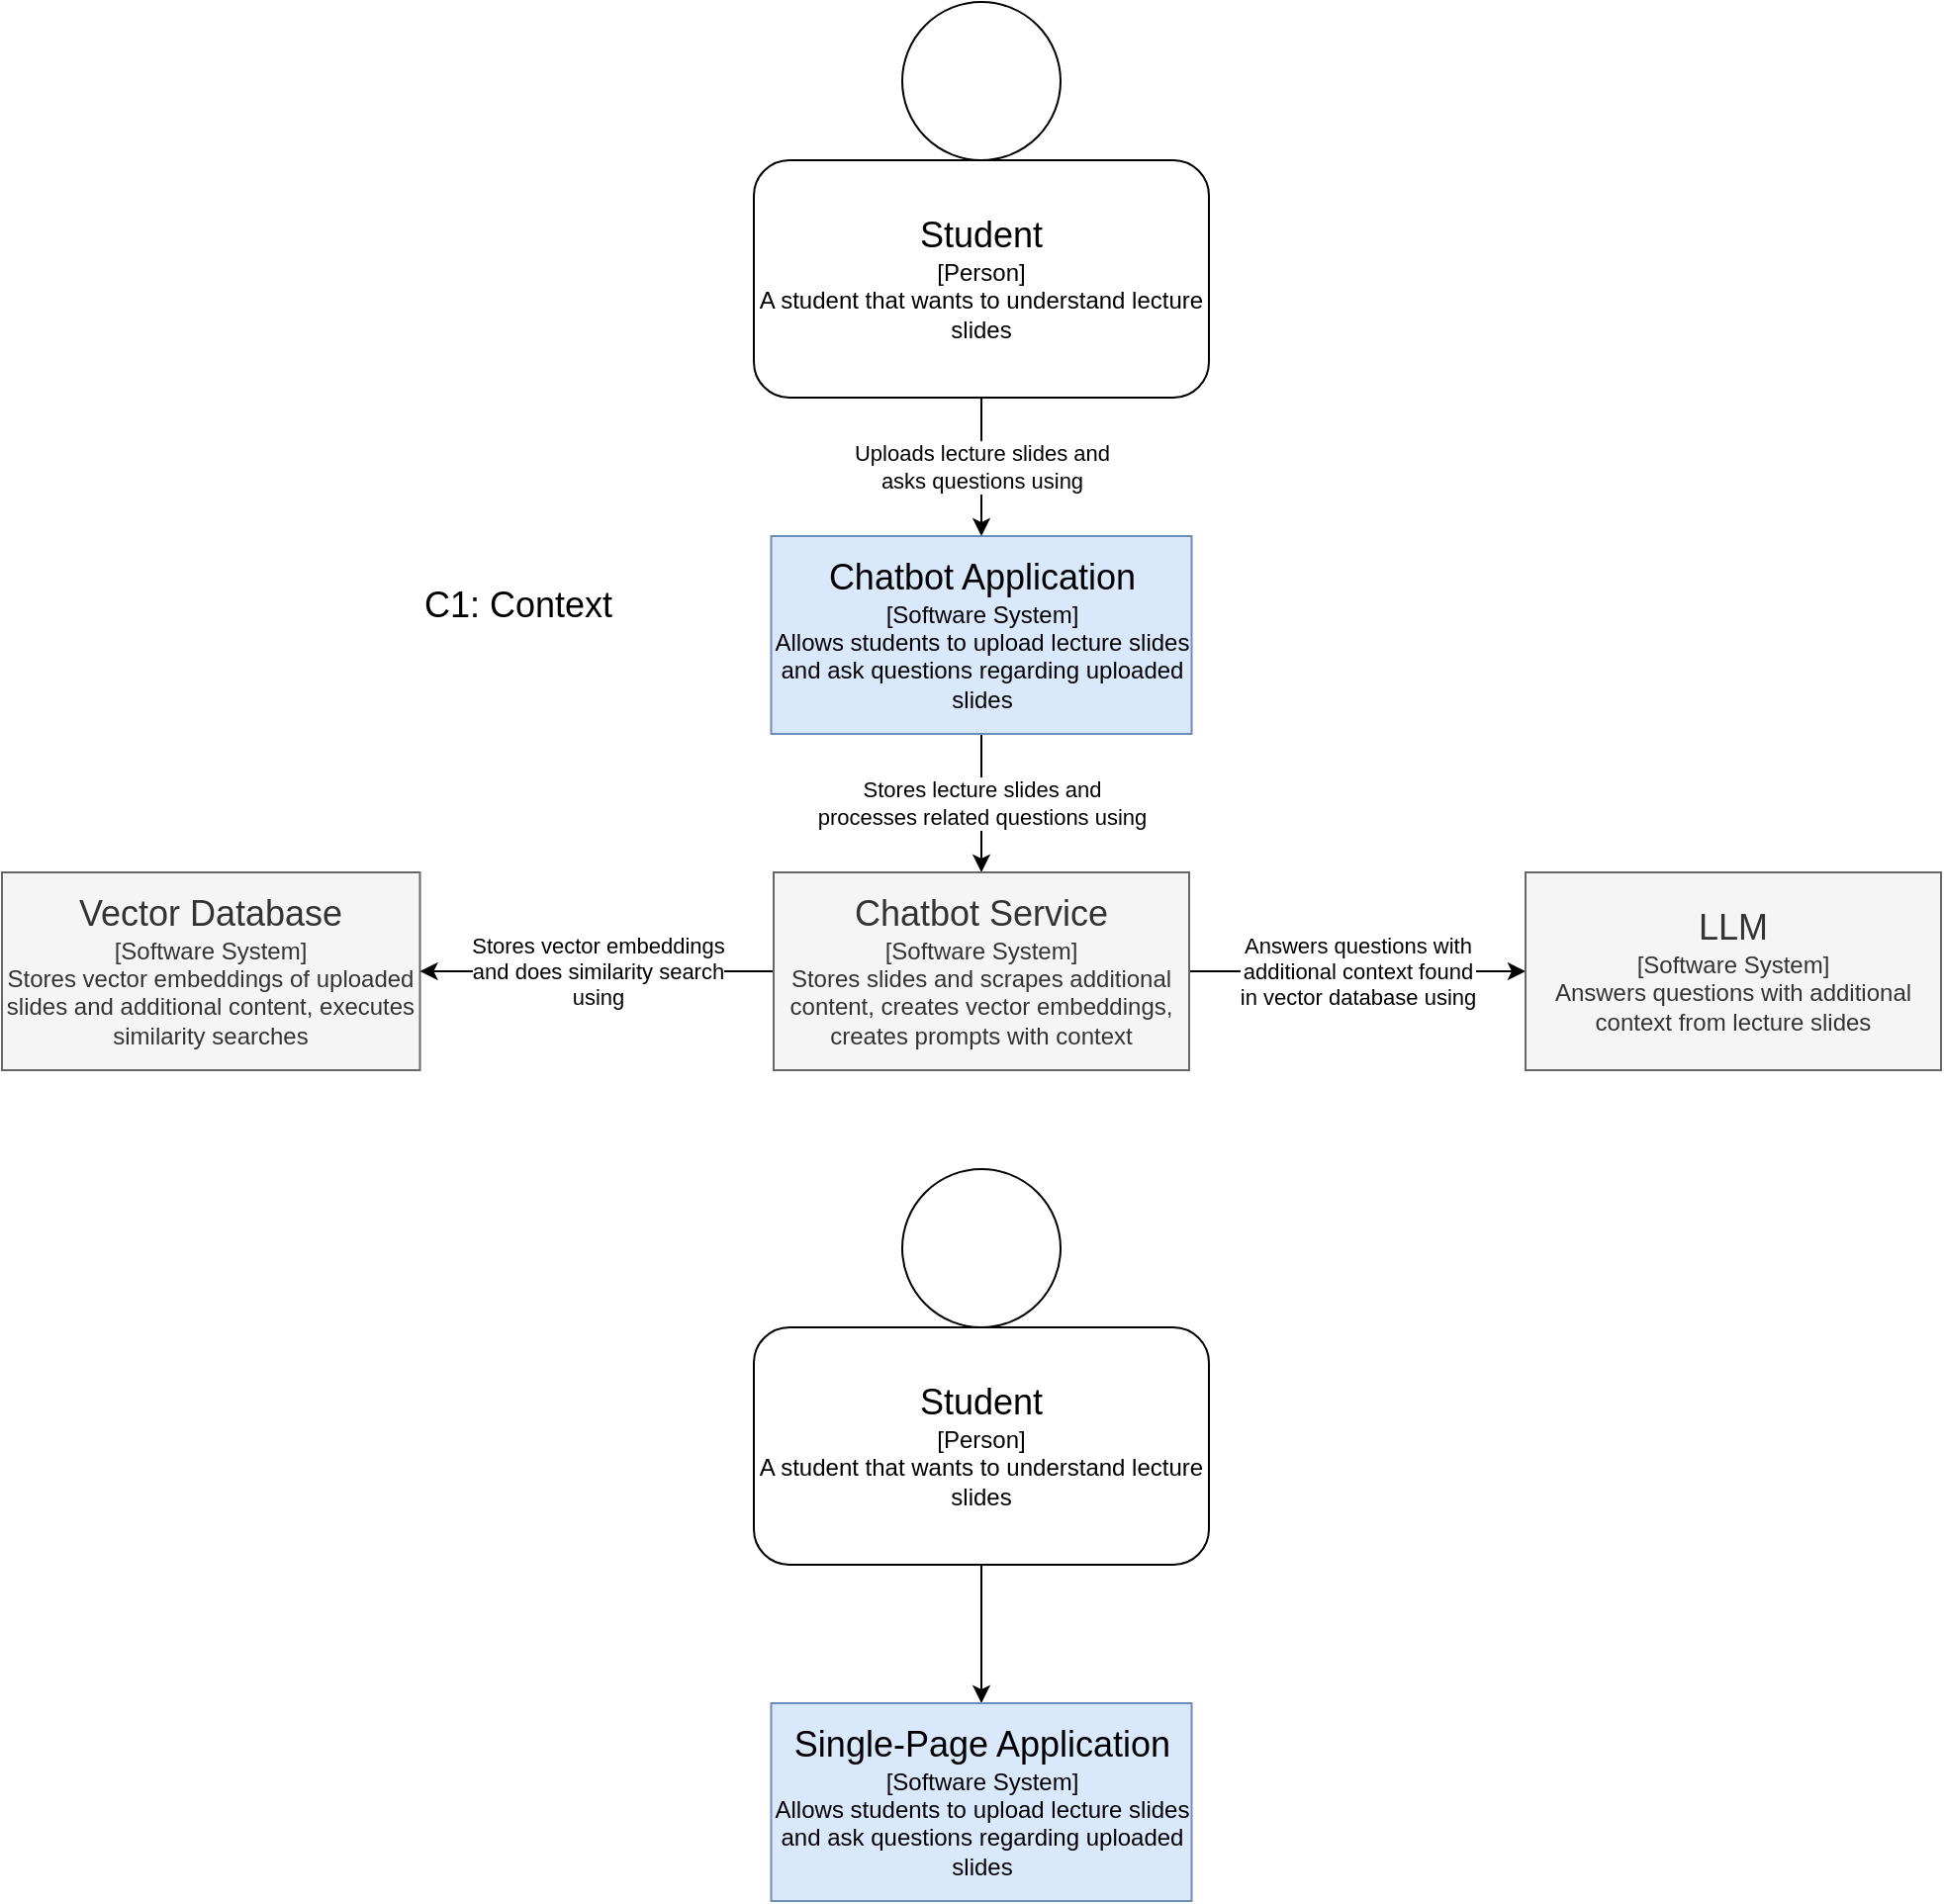 <mxfile version="21.2.7" type="device">
  <diagram name="Page-1" id="XtJIvNGaWkcXaqnBxB8F">
    <mxGraphModel dx="2284" dy="735" grid="1" gridSize="10" guides="1" tooltips="1" connect="1" arrows="1" fold="1" page="1" pageScale="1" pageWidth="850" pageHeight="1100" math="0" shadow="0">
      <root>
        <mxCell id="0" />
        <mxCell id="1" parent="0" />
        <mxCell id="fKZNeTZ5uHSRxG5HBTgB-1" value="&lt;font style=&quot;font-size: 18px;&quot;&gt;C1: Context&lt;br&gt;&lt;/font&gt;" style="text;html=1;strokeColor=none;fillColor=none;align=center;verticalAlign=middle;whiteSpace=wrap;rounded=0;" vertex="1" parent="1">
          <mxGeometry x="161.25" y="320" width="100" height="30" as="geometry" />
        </mxCell>
        <mxCell id="fKZNeTZ5uHSRxG5HBTgB-5" value="&lt;div&gt;Uploads lecture slides and&lt;/div&gt;&lt;div&gt;asks questions using&lt;/div&gt;" style="edgeStyle=orthogonalEdgeStyle;rounded=0;orthogonalLoop=1;jettySize=auto;html=1;exitX=0.5;exitY=1;exitDx=0;exitDy=0;entryX=0.5;entryY=0;entryDx=0;entryDy=0;" edge="1" parent="1" source="fKZNeTZ5uHSRxG5HBTgB-2" target="fKZNeTZ5uHSRxG5HBTgB-4">
          <mxGeometry relative="1" as="geometry" />
        </mxCell>
        <mxCell id="fKZNeTZ5uHSRxG5HBTgB-2" value="&lt;div style=&quot;font-size: 18px;&quot;&gt;Student&lt;/div&gt;&lt;div style=&quot;&quot;&gt;[Person]&lt;br&gt;&lt;/div&gt;&lt;div&gt;A student that wants to understand lecture slides&lt;br&gt;&lt;/div&gt;" style="rounded=1;whiteSpace=wrap;html=1;" vertex="1" parent="1">
          <mxGeometry x="330" y="110" width="230" height="120" as="geometry" />
        </mxCell>
        <mxCell id="fKZNeTZ5uHSRxG5HBTgB-3" value="" style="ellipse;whiteSpace=wrap;html=1;aspect=fixed;" vertex="1" parent="1">
          <mxGeometry x="405" y="30" width="80" height="80" as="geometry" />
        </mxCell>
        <mxCell id="fKZNeTZ5uHSRxG5HBTgB-9" value="&lt;div&gt;Stores lecture slides and&lt;/div&gt;&lt;div&gt;processes related questions using&lt;/div&gt;" style="edgeStyle=orthogonalEdgeStyle;rounded=0;orthogonalLoop=1;jettySize=auto;html=1;exitX=0.5;exitY=1;exitDx=0;exitDy=0;entryX=0.5;entryY=0;entryDx=0;entryDy=0;" edge="1" parent="1" source="fKZNeTZ5uHSRxG5HBTgB-4" target="fKZNeTZ5uHSRxG5HBTgB-7">
          <mxGeometry relative="1" as="geometry" />
        </mxCell>
        <mxCell id="fKZNeTZ5uHSRxG5HBTgB-4" value="&lt;div&gt;&lt;font style=&quot;font-size: 18px;&quot;&gt;Chatbot Application&lt;/font&gt;&lt;/div&gt;&lt;div style=&quot;&quot;&gt;&lt;font style=&quot;font-size: 12px;&quot;&gt;[Software System]&lt;br&gt;&lt;/font&gt;&lt;/div&gt;&lt;div style=&quot;&quot;&gt;&lt;font style=&quot;font-size: 12px;&quot;&gt;Allows students to upload lecture slides and ask questions regarding uploaded slides&lt;br&gt;&lt;/font&gt;&lt;/div&gt;" style="rounded=0;whiteSpace=wrap;html=1;fillColor=#dae8fc;strokeColor=#6c8ebf;" vertex="1" parent="1">
          <mxGeometry x="338.75" y="300" width="212.5" height="100" as="geometry" />
        </mxCell>
        <mxCell id="fKZNeTZ5uHSRxG5HBTgB-6" value="&lt;div style=&quot;font-size: 18px;&quot;&gt;Vector Database&lt;br&gt;&lt;/div&gt;&lt;div&gt;[Software System]&lt;/div&gt;&lt;div&gt;Stores vector embeddings of uploaded slides and additional content, executes similarity searches&lt;br&gt;&lt;/div&gt;" style="rounded=0;whiteSpace=wrap;html=1;fillColor=#f5f5f5;fontColor=#333333;strokeColor=#666666;" vertex="1" parent="1">
          <mxGeometry x="-50.0" y="470" width="211.25" height="100" as="geometry" />
        </mxCell>
        <mxCell id="fKZNeTZ5uHSRxG5HBTgB-11" value="&lt;div&gt;Stores vector embeddings&lt;/div&gt;&lt;div&gt;and does similarity search&lt;/div&gt;&lt;div&gt;using&lt;br&gt;&lt;/div&gt;" style="edgeStyle=orthogonalEdgeStyle;rounded=0;orthogonalLoop=1;jettySize=auto;html=1;exitX=0;exitY=0.5;exitDx=0;exitDy=0;entryX=1;entryY=0.5;entryDx=0;entryDy=0;" edge="1" parent="1" source="fKZNeTZ5uHSRxG5HBTgB-7" target="fKZNeTZ5uHSRxG5HBTgB-6">
          <mxGeometry relative="1" as="geometry" />
        </mxCell>
        <mxCell id="fKZNeTZ5uHSRxG5HBTgB-12" value="&lt;div&gt;Answers questions with&lt;/div&gt;&lt;div&gt;additional context found&lt;/div&gt;&lt;div&gt;in vector database using&lt;br&gt;&lt;/div&gt;" style="edgeStyle=orthogonalEdgeStyle;rounded=0;orthogonalLoop=1;jettySize=auto;html=1;exitX=1;exitY=0.5;exitDx=0;exitDy=0;entryX=0;entryY=0.5;entryDx=0;entryDy=0;" edge="1" parent="1" source="fKZNeTZ5uHSRxG5HBTgB-7" target="fKZNeTZ5uHSRxG5HBTgB-8">
          <mxGeometry relative="1" as="geometry" />
        </mxCell>
        <mxCell id="fKZNeTZ5uHSRxG5HBTgB-7" value="&lt;div style=&quot;font-size: 18px;&quot;&gt;Chatbot Service&lt;/div&gt;&lt;div&gt;[Software System]&lt;/div&gt;&lt;div&gt;Stores slides and scrapes additional content, creates vector embeddings, creates prompts with context &lt;br&gt;&lt;/div&gt;" style="rounded=0;whiteSpace=wrap;html=1;fillColor=#f5f5f5;fontColor=#333333;strokeColor=#666666;" vertex="1" parent="1">
          <mxGeometry x="340" y="470" width="210" height="100" as="geometry" />
        </mxCell>
        <mxCell id="fKZNeTZ5uHSRxG5HBTgB-8" value="&lt;div style=&quot;font-size: 18px;&quot;&gt;LLM&lt;/div&gt;&lt;div&gt;[Software System]&lt;/div&gt;&lt;div&gt;Answers questions with additional context from lecture slides&lt;br&gt;&lt;/div&gt;" style="rounded=0;whiteSpace=wrap;html=1;fillColor=#f5f5f5;fontColor=#333333;strokeColor=#666666;" vertex="1" parent="1">
          <mxGeometry x="720" y="470" width="210" height="100" as="geometry" />
        </mxCell>
        <mxCell id="fKZNeTZ5uHSRxG5HBTgB-16" value="" style="edgeStyle=orthogonalEdgeStyle;rounded=0;orthogonalLoop=1;jettySize=auto;html=1;exitX=0.5;exitY=1;exitDx=0;exitDy=0;entryX=0.5;entryY=0;entryDx=0;entryDy=0;" edge="1" parent="1" source="fKZNeTZ5uHSRxG5HBTgB-17" target="fKZNeTZ5uHSRxG5HBTgB-19">
          <mxGeometry relative="1" as="geometry" />
        </mxCell>
        <mxCell id="fKZNeTZ5uHSRxG5HBTgB-17" value="&lt;div style=&quot;font-size: 18px;&quot;&gt;Student&lt;/div&gt;&lt;div style=&quot;&quot;&gt;[Person]&lt;br&gt;&lt;/div&gt;&lt;div&gt;A student that wants to understand lecture slides&lt;br&gt;&lt;/div&gt;" style="rounded=1;whiteSpace=wrap;html=1;" vertex="1" parent="1">
          <mxGeometry x="330" y="700" width="230" height="120" as="geometry" />
        </mxCell>
        <mxCell id="fKZNeTZ5uHSRxG5HBTgB-18" value="" style="ellipse;whiteSpace=wrap;html=1;aspect=fixed;" vertex="1" parent="1">
          <mxGeometry x="405" y="620" width="80" height="80" as="geometry" />
        </mxCell>
        <mxCell id="fKZNeTZ5uHSRxG5HBTgB-19" value="&lt;div style=&quot;font-size: 18px;&quot;&gt;Single-Page Application&lt;br&gt;&lt;/div&gt;&lt;div style=&quot;&quot;&gt;&lt;font style=&quot;font-size: 12px;&quot;&gt;[Software System]&lt;br&gt;&lt;/font&gt;&lt;/div&gt;&lt;div style=&quot;&quot;&gt;&lt;font style=&quot;font-size: 12px;&quot;&gt;Allows students to upload lecture slides and ask questions regarding uploaded slides&lt;br&gt;&lt;/font&gt;&lt;/div&gt;" style="rounded=0;whiteSpace=wrap;html=1;fillColor=#dae8fc;strokeColor=#6c8ebf;" vertex="1" parent="1">
          <mxGeometry x="338.75" y="890" width="212.5" height="100" as="geometry" />
        </mxCell>
      </root>
    </mxGraphModel>
  </diagram>
</mxfile>
